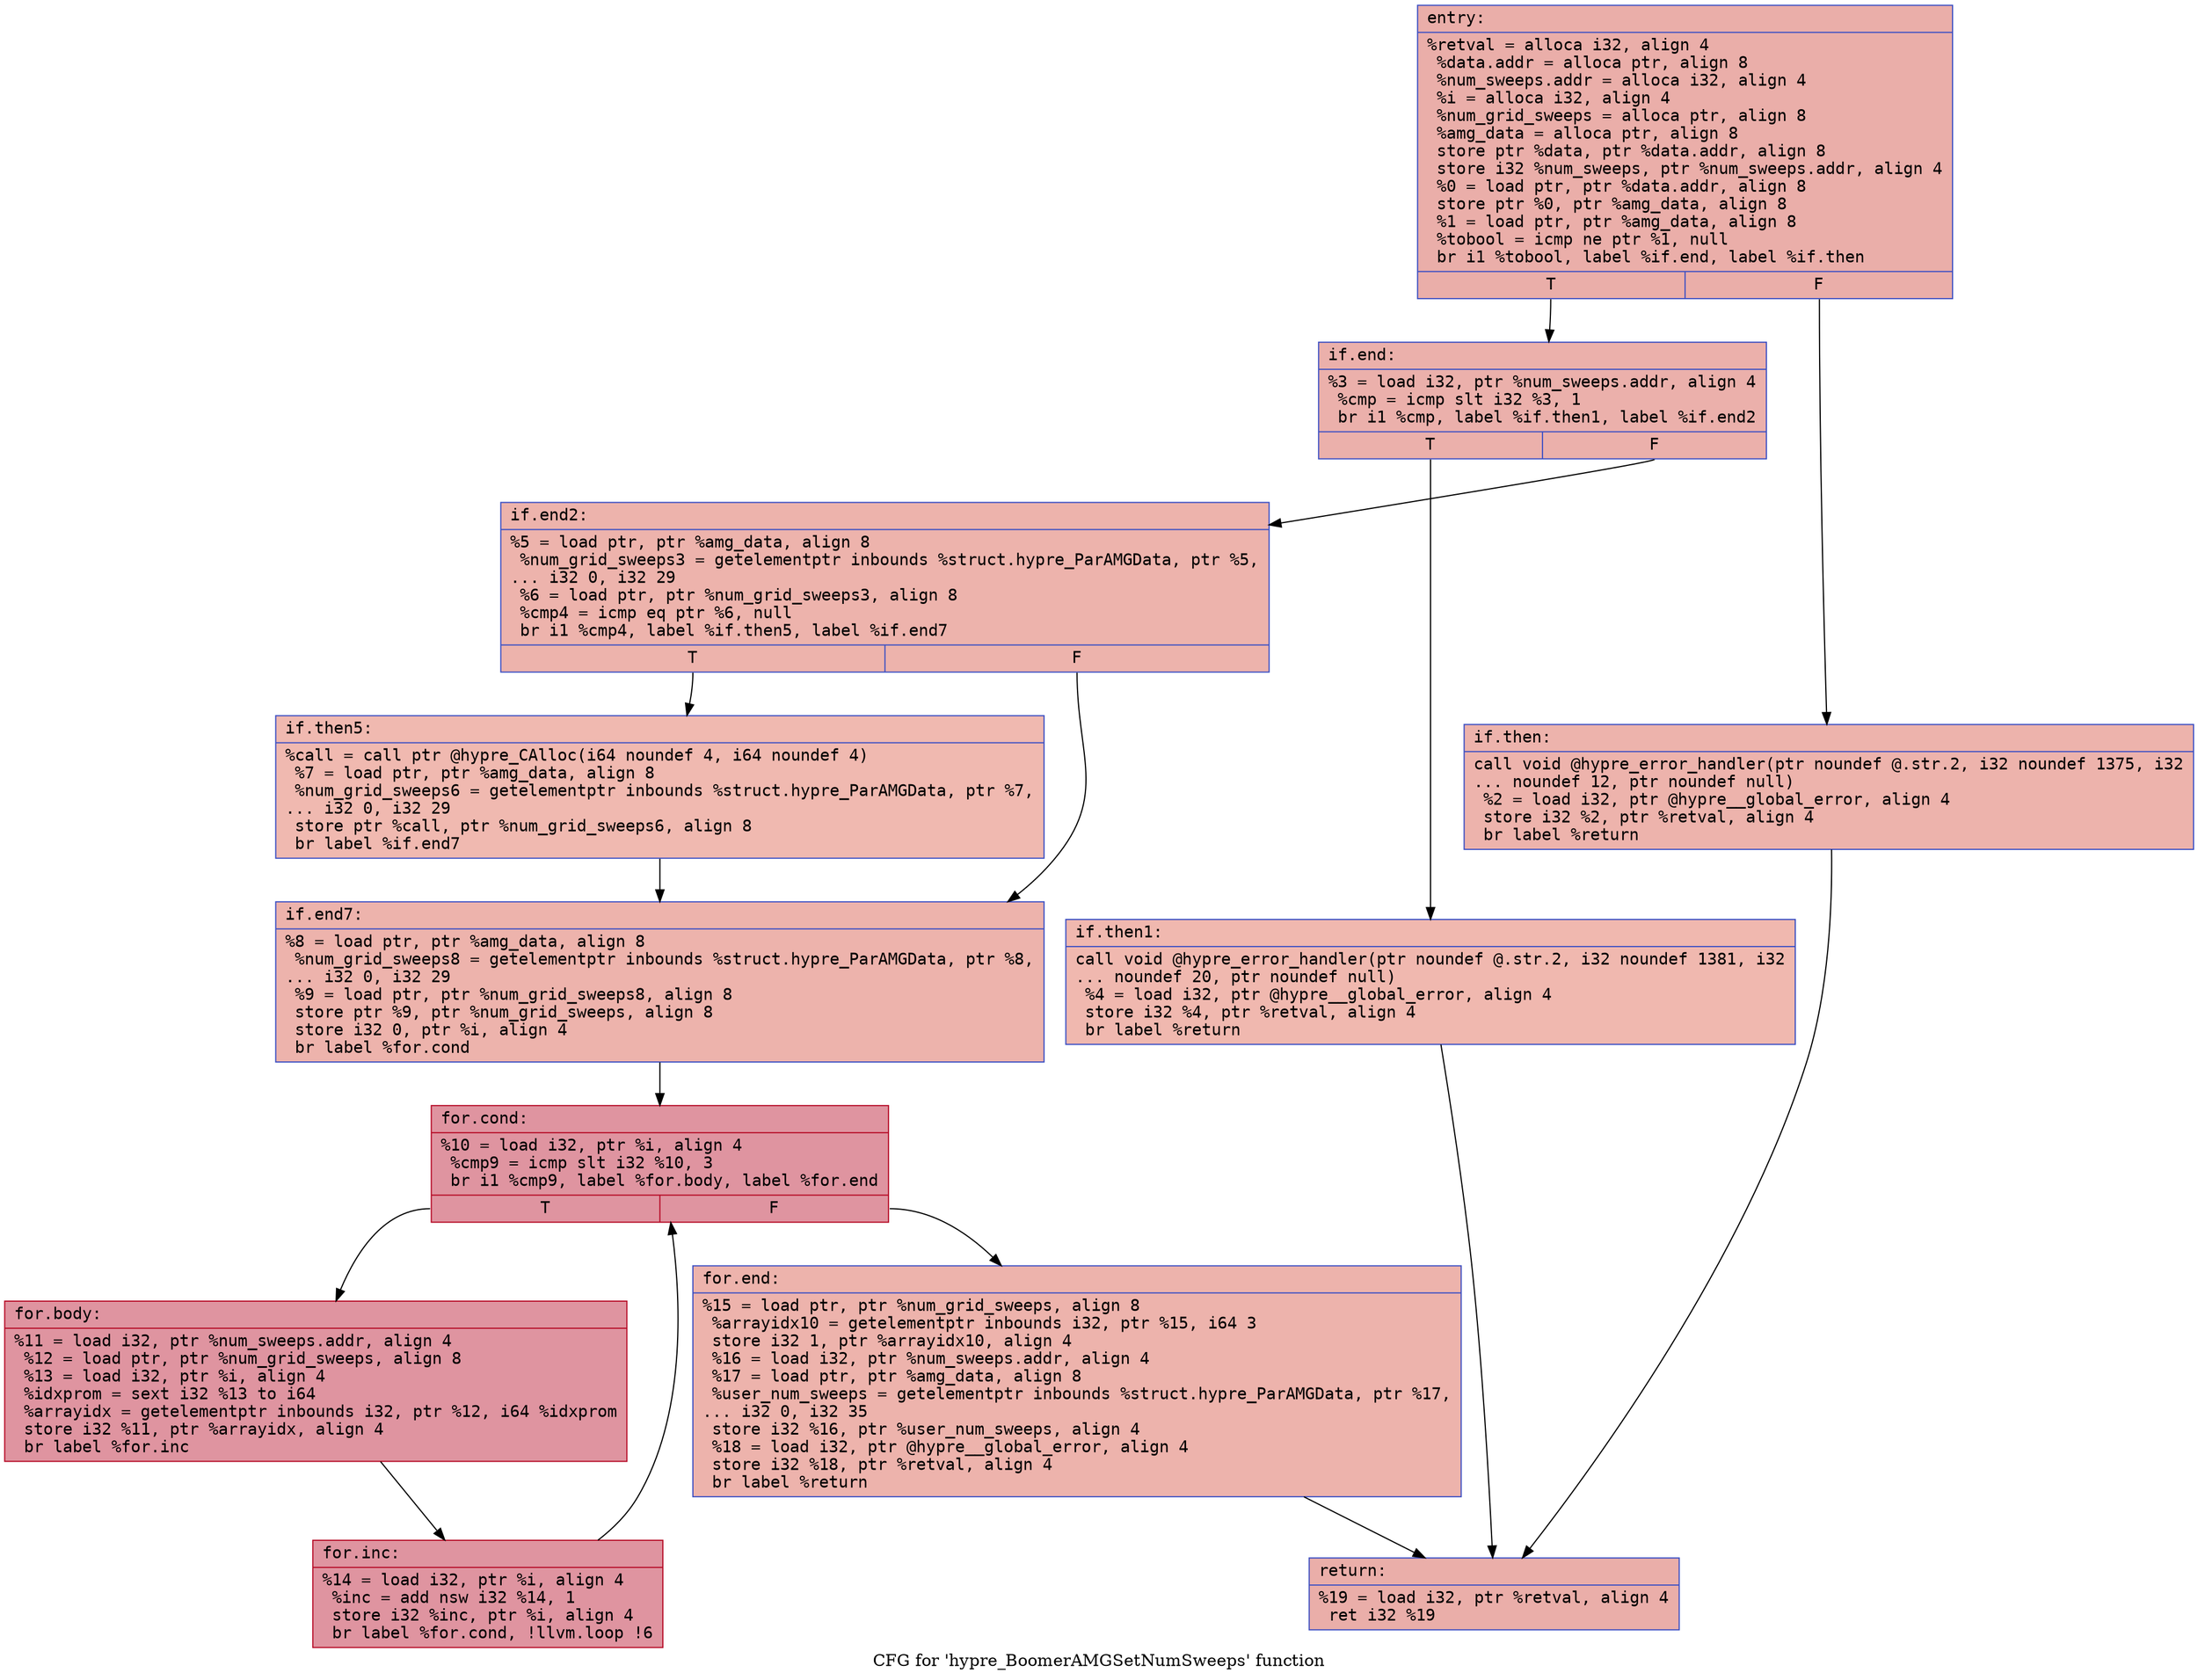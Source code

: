 digraph "CFG for 'hypre_BoomerAMGSetNumSweeps' function" {
	label="CFG for 'hypre_BoomerAMGSetNumSweeps' function";

	Node0x55fa809ea9e0 [shape=record,color="#3d50c3ff", style=filled, fillcolor="#d0473d70" fontname="Courier",label="{entry:\l|  %retval = alloca i32, align 4\l  %data.addr = alloca ptr, align 8\l  %num_sweeps.addr = alloca i32, align 4\l  %i = alloca i32, align 4\l  %num_grid_sweeps = alloca ptr, align 8\l  %amg_data = alloca ptr, align 8\l  store ptr %data, ptr %data.addr, align 8\l  store i32 %num_sweeps, ptr %num_sweeps.addr, align 4\l  %0 = load ptr, ptr %data.addr, align 8\l  store ptr %0, ptr %amg_data, align 8\l  %1 = load ptr, ptr %amg_data, align 8\l  %tobool = icmp ne ptr %1, null\l  br i1 %tobool, label %if.end, label %if.then\l|{<s0>T|<s1>F}}"];
	Node0x55fa809ea9e0:s0 -> Node0x55fa809eb120[tooltip="entry -> if.end\nProbability 62.50%" ];
	Node0x55fa809ea9e0:s1 -> Node0x55fa809eb190[tooltip="entry -> if.then\nProbability 37.50%" ];
	Node0x55fa809eb190 [shape=record,color="#3d50c3ff", style=filled, fillcolor="#d6524470" fontname="Courier",label="{if.then:\l|  call void @hypre_error_handler(ptr noundef @.str.2, i32 noundef 1375, i32\l... noundef 12, ptr noundef null)\l  %2 = load i32, ptr @hypre__global_error, align 4\l  store i32 %2, ptr %retval, align 4\l  br label %return\l}"];
	Node0x55fa809eb190 -> Node0x55fa809eb5c0[tooltip="if.then -> return\nProbability 100.00%" ];
	Node0x55fa809eb120 [shape=record,color="#3d50c3ff", style=filled, fillcolor="#d24b4070" fontname="Courier",label="{if.end:\l|  %3 = load i32, ptr %num_sweeps.addr, align 4\l  %cmp = icmp slt i32 %3, 1\l  br i1 %cmp, label %if.then1, label %if.end2\l|{<s0>T|<s1>F}}"];
	Node0x55fa809eb120:s0 -> Node0x55fa809ea950[tooltip="if.end -> if.then1\nProbability 37.50%" ];
	Node0x55fa809eb120:s1 -> Node0x55fa809eb8c0[tooltip="if.end -> if.end2\nProbability 62.50%" ];
	Node0x55fa809ea950 [shape=record,color="#3d50c3ff", style=filled, fillcolor="#dc5d4a70" fontname="Courier",label="{if.then1:\l|  call void @hypre_error_handler(ptr noundef @.str.2, i32 noundef 1381, i32\l... noundef 20, ptr noundef null)\l  %4 = load i32, ptr @hypre__global_error, align 4\l  store i32 %4, ptr %retval, align 4\l  br label %return\l}"];
	Node0x55fa809ea950 -> Node0x55fa809eb5c0[tooltip="if.then1 -> return\nProbability 100.00%" ];
	Node0x55fa809eb8c0 [shape=record,color="#3d50c3ff", style=filled, fillcolor="#d6524470" fontname="Courier",label="{if.end2:\l|  %5 = load ptr, ptr %amg_data, align 8\l  %num_grid_sweeps3 = getelementptr inbounds %struct.hypre_ParAMGData, ptr %5,\l... i32 0, i32 29\l  %6 = load ptr, ptr %num_grid_sweeps3, align 8\l  %cmp4 = icmp eq ptr %6, null\l  br i1 %cmp4, label %if.then5, label %if.end7\l|{<s0>T|<s1>F}}"];
	Node0x55fa809eb8c0:s0 -> Node0x55fa809ec020[tooltip="if.end2 -> if.then5\nProbability 37.50%" ];
	Node0x55fa809eb8c0:s1 -> Node0x55fa809ec070[tooltip="if.end2 -> if.end7\nProbability 62.50%" ];
	Node0x55fa809ec020 [shape=record,color="#3d50c3ff", style=filled, fillcolor="#de614d70" fontname="Courier",label="{if.then5:\l|  %call = call ptr @hypre_CAlloc(i64 noundef 4, i64 noundef 4)\l  %7 = load ptr, ptr %amg_data, align 8\l  %num_grid_sweeps6 = getelementptr inbounds %struct.hypre_ParAMGData, ptr %7,\l... i32 0, i32 29\l  store ptr %call, ptr %num_grid_sweeps6, align 8\l  br label %if.end7\l}"];
	Node0x55fa809ec020 -> Node0x55fa809ec070[tooltip="if.then5 -> if.end7\nProbability 100.00%" ];
	Node0x55fa809ec070 [shape=record,color="#3d50c3ff", style=filled, fillcolor="#d6524470" fontname="Courier",label="{if.end7:\l|  %8 = load ptr, ptr %amg_data, align 8\l  %num_grid_sweeps8 = getelementptr inbounds %struct.hypre_ParAMGData, ptr %8,\l... i32 0, i32 29\l  %9 = load ptr, ptr %num_grid_sweeps8, align 8\l  store ptr %9, ptr %num_grid_sweeps, align 8\l  store i32 0, ptr %i, align 4\l  br label %for.cond\l}"];
	Node0x55fa809ec070 -> Node0x55fa809ec8d0[tooltip="if.end7 -> for.cond\nProbability 100.00%" ];
	Node0x55fa809ec8d0 [shape=record,color="#b70d28ff", style=filled, fillcolor="#b70d2870" fontname="Courier",label="{for.cond:\l|  %10 = load i32, ptr %i, align 4\l  %cmp9 = icmp slt i32 %10, 3\l  br i1 %cmp9, label %for.body, label %for.end\l|{<s0>T|<s1>F}}"];
	Node0x55fa809ec8d0:s0 -> Node0x55fa809ecdc0[tooltip="for.cond -> for.body\nProbability 96.88%" ];
	Node0x55fa809ec8d0:s1 -> Node0x55fa809ece10[tooltip="for.cond -> for.end\nProbability 3.12%" ];
	Node0x55fa809ecdc0 [shape=record,color="#b70d28ff", style=filled, fillcolor="#b70d2870" fontname="Courier",label="{for.body:\l|  %11 = load i32, ptr %num_sweeps.addr, align 4\l  %12 = load ptr, ptr %num_grid_sweeps, align 8\l  %13 = load i32, ptr %i, align 4\l  %idxprom = sext i32 %13 to i64\l  %arrayidx = getelementptr inbounds i32, ptr %12, i64 %idxprom\l  store i32 %11, ptr %arrayidx, align 4\l  br label %for.inc\l}"];
	Node0x55fa809ecdc0 -> Node0x55fa809ed280[tooltip="for.body -> for.inc\nProbability 100.00%" ];
	Node0x55fa809ed280 [shape=record,color="#b70d28ff", style=filled, fillcolor="#b70d2870" fontname="Courier",label="{for.inc:\l|  %14 = load i32, ptr %i, align 4\l  %inc = add nsw i32 %14, 1\l  store i32 %inc, ptr %i, align 4\l  br label %for.cond, !llvm.loop !6\l}"];
	Node0x55fa809ed280 -> Node0x55fa809ec8d0[tooltip="for.inc -> for.cond\nProbability 100.00%" ];
	Node0x55fa809ece10 [shape=record,color="#3d50c3ff", style=filled, fillcolor="#d6524470" fontname="Courier",label="{for.end:\l|  %15 = load ptr, ptr %num_grid_sweeps, align 8\l  %arrayidx10 = getelementptr inbounds i32, ptr %15, i64 3\l  store i32 1, ptr %arrayidx10, align 4\l  %16 = load i32, ptr %num_sweeps.addr, align 4\l  %17 = load ptr, ptr %amg_data, align 8\l  %user_num_sweeps = getelementptr inbounds %struct.hypre_ParAMGData, ptr %17,\l... i32 0, i32 35\l  store i32 %16, ptr %user_num_sweeps, align 4\l  %18 = load i32, ptr @hypre__global_error, align 4\l  store i32 %18, ptr %retval, align 4\l  br label %return\l}"];
	Node0x55fa809ece10 -> Node0x55fa809eb5c0[tooltip="for.end -> return\nProbability 100.00%" ];
	Node0x55fa809eb5c0 [shape=record,color="#3d50c3ff", style=filled, fillcolor="#d0473d70" fontname="Courier",label="{return:\l|  %19 = load i32, ptr %retval, align 4\l  ret i32 %19\l}"];
}
